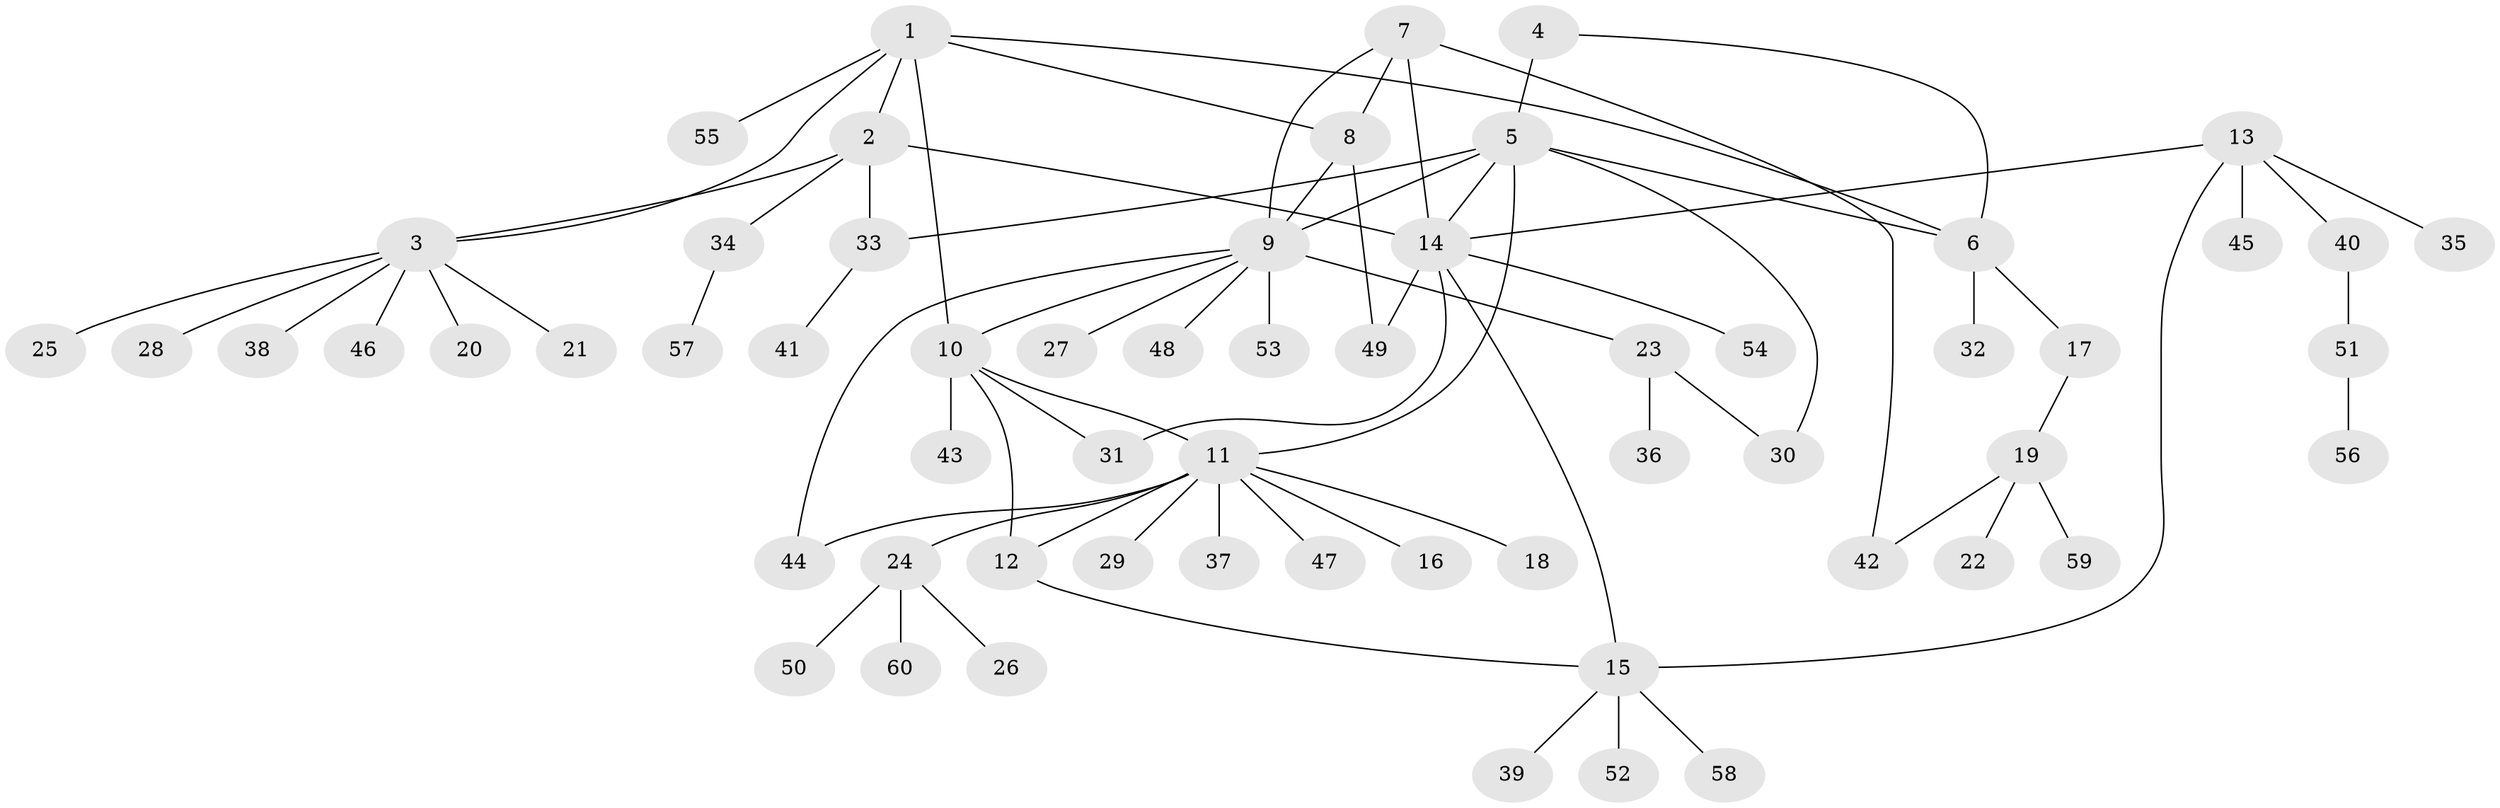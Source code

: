 // coarse degree distribution, {9: 0.021739130434782608, 5: 0.043478260869565216, 7: 0.06521739130434782, 2: 0.15217391304347827, 12: 0.021739130434782608, 4: 0.043478260869565216, 11: 0.021739130434782608, 1: 0.6086956521739131, 3: 0.021739130434782608}
// Generated by graph-tools (version 1.1) at 2025/52/02/27/25 19:52:14]
// undirected, 60 vertices, 76 edges
graph export_dot {
graph [start="1"]
  node [color=gray90,style=filled];
  1;
  2;
  3;
  4;
  5;
  6;
  7;
  8;
  9;
  10;
  11;
  12;
  13;
  14;
  15;
  16;
  17;
  18;
  19;
  20;
  21;
  22;
  23;
  24;
  25;
  26;
  27;
  28;
  29;
  30;
  31;
  32;
  33;
  34;
  35;
  36;
  37;
  38;
  39;
  40;
  41;
  42;
  43;
  44;
  45;
  46;
  47;
  48;
  49;
  50;
  51;
  52;
  53;
  54;
  55;
  56;
  57;
  58;
  59;
  60;
  1 -- 2;
  1 -- 3;
  1 -- 6;
  1 -- 8;
  1 -- 10;
  1 -- 55;
  2 -- 3;
  2 -- 14;
  2 -- 33;
  2 -- 34;
  3 -- 20;
  3 -- 21;
  3 -- 25;
  3 -- 28;
  3 -- 38;
  3 -- 46;
  4 -- 5;
  4 -- 6;
  5 -- 6;
  5 -- 9;
  5 -- 11;
  5 -- 14;
  5 -- 30;
  5 -- 33;
  6 -- 17;
  6 -- 32;
  7 -- 8;
  7 -- 9;
  7 -- 14;
  7 -- 42;
  8 -- 9;
  8 -- 49;
  9 -- 10;
  9 -- 23;
  9 -- 27;
  9 -- 44;
  9 -- 48;
  9 -- 53;
  10 -- 11;
  10 -- 12;
  10 -- 31;
  10 -- 43;
  11 -- 12;
  11 -- 16;
  11 -- 18;
  11 -- 24;
  11 -- 29;
  11 -- 37;
  11 -- 44;
  11 -- 47;
  12 -- 15;
  13 -- 14;
  13 -- 15;
  13 -- 35;
  13 -- 40;
  13 -- 45;
  14 -- 15;
  14 -- 31;
  14 -- 49;
  14 -- 54;
  15 -- 39;
  15 -- 52;
  15 -- 58;
  17 -- 19;
  19 -- 22;
  19 -- 42;
  19 -- 59;
  23 -- 30;
  23 -- 36;
  24 -- 26;
  24 -- 50;
  24 -- 60;
  33 -- 41;
  34 -- 57;
  40 -- 51;
  51 -- 56;
}
